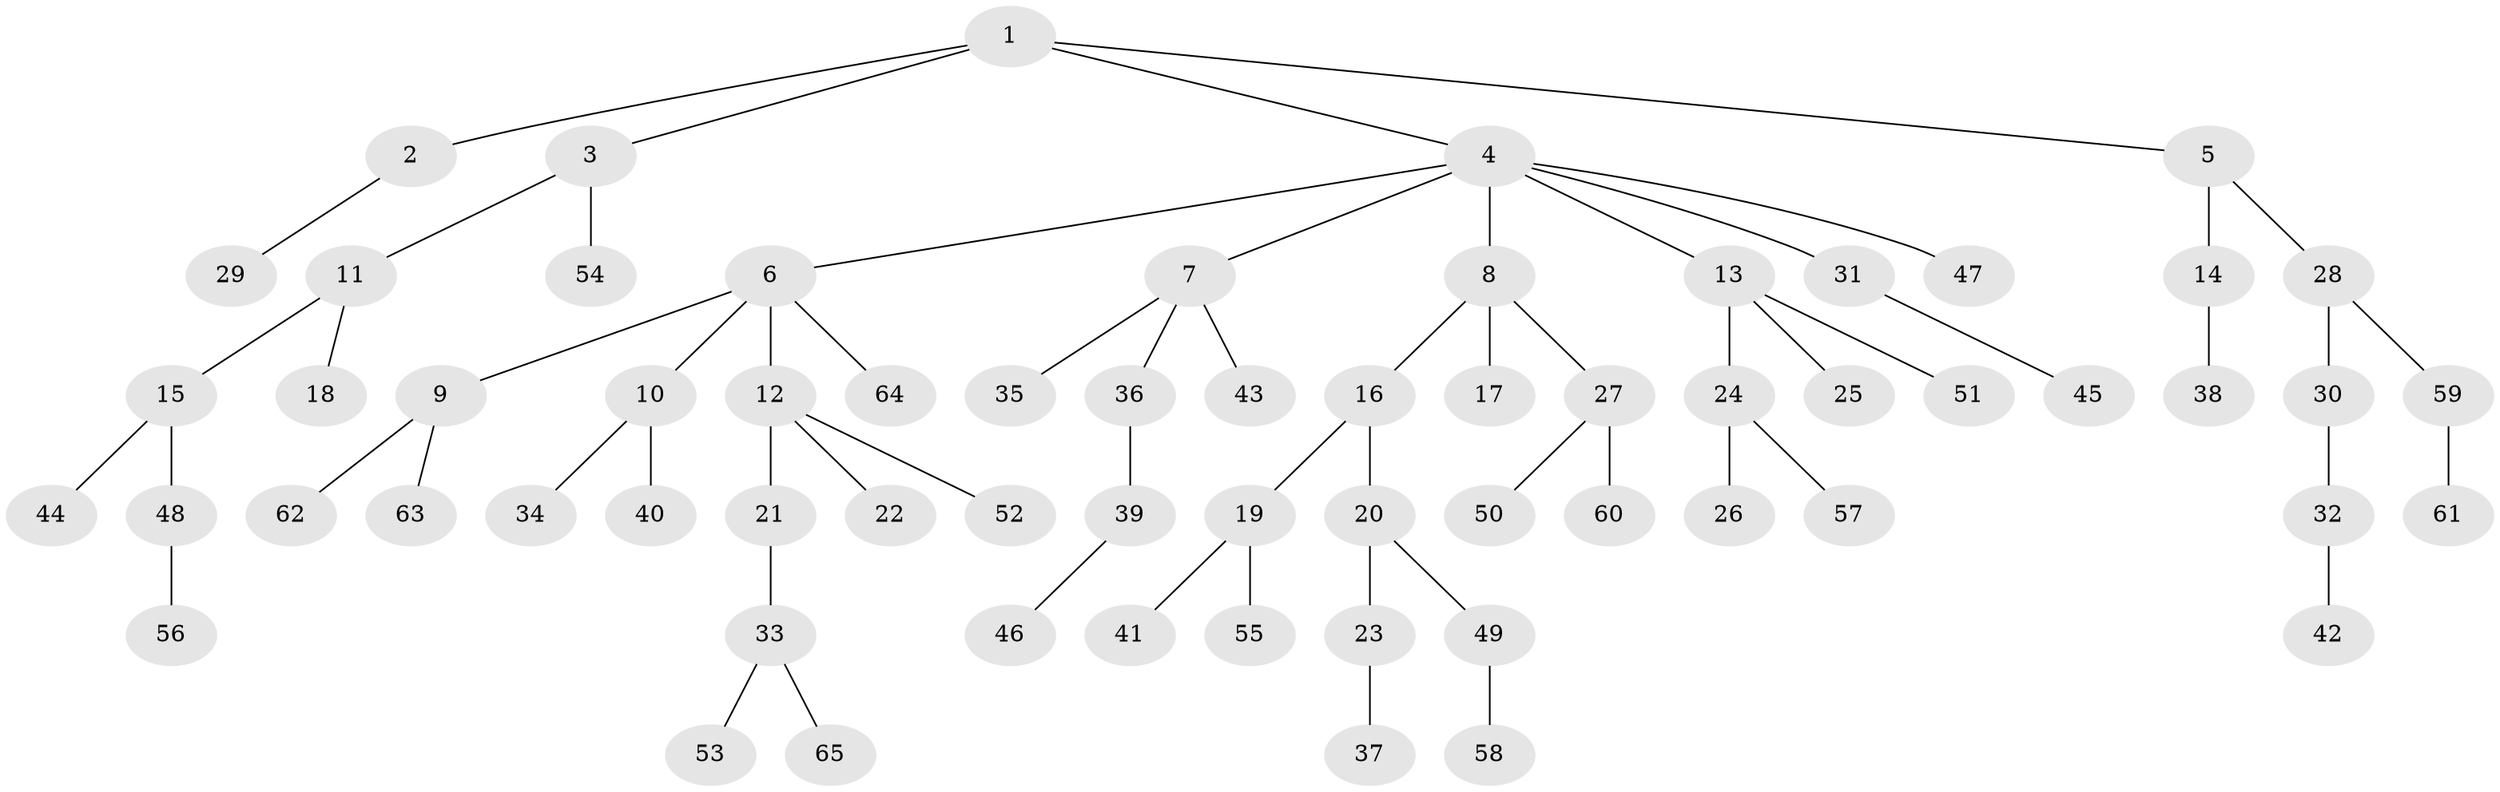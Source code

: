 // Generated by graph-tools (version 1.1) at 2025/50/03/09/25 03:50:24]
// undirected, 65 vertices, 64 edges
graph export_dot {
graph [start="1"]
  node [color=gray90,style=filled];
  1;
  2;
  3;
  4;
  5;
  6;
  7;
  8;
  9;
  10;
  11;
  12;
  13;
  14;
  15;
  16;
  17;
  18;
  19;
  20;
  21;
  22;
  23;
  24;
  25;
  26;
  27;
  28;
  29;
  30;
  31;
  32;
  33;
  34;
  35;
  36;
  37;
  38;
  39;
  40;
  41;
  42;
  43;
  44;
  45;
  46;
  47;
  48;
  49;
  50;
  51;
  52;
  53;
  54;
  55;
  56;
  57;
  58;
  59;
  60;
  61;
  62;
  63;
  64;
  65;
  1 -- 2;
  1 -- 3;
  1 -- 4;
  1 -- 5;
  2 -- 29;
  3 -- 11;
  3 -- 54;
  4 -- 6;
  4 -- 7;
  4 -- 8;
  4 -- 13;
  4 -- 31;
  4 -- 47;
  5 -- 14;
  5 -- 28;
  6 -- 9;
  6 -- 10;
  6 -- 12;
  6 -- 64;
  7 -- 35;
  7 -- 36;
  7 -- 43;
  8 -- 16;
  8 -- 17;
  8 -- 27;
  9 -- 62;
  9 -- 63;
  10 -- 34;
  10 -- 40;
  11 -- 15;
  11 -- 18;
  12 -- 21;
  12 -- 22;
  12 -- 52;
  13 -- 24;
  13 -- 25;
  13 -- 51;
  14 -- 38;
  15 -- 44;
  15 -- 48;
  16 -- 19;
  16 -- 20;
  19 -- 41;
  19 -- 55;
  20 -- 23;
  20 -- 49;
  21 -- 33;
  23 -- 37;
  24 -- 26;
  24 -- 57;
  27 -- 50;
  27 -- 60;
  28 -- 30;
  28 -- 59;
  30 -- 32;
  31 -- 45;
  32 -- 42;
  33 -- 53;
  33 -- 65;
  36 -- 39;
  39 -- 46;
  48 -- 56;
  49 -- 58;
  59 -- 61;
}
